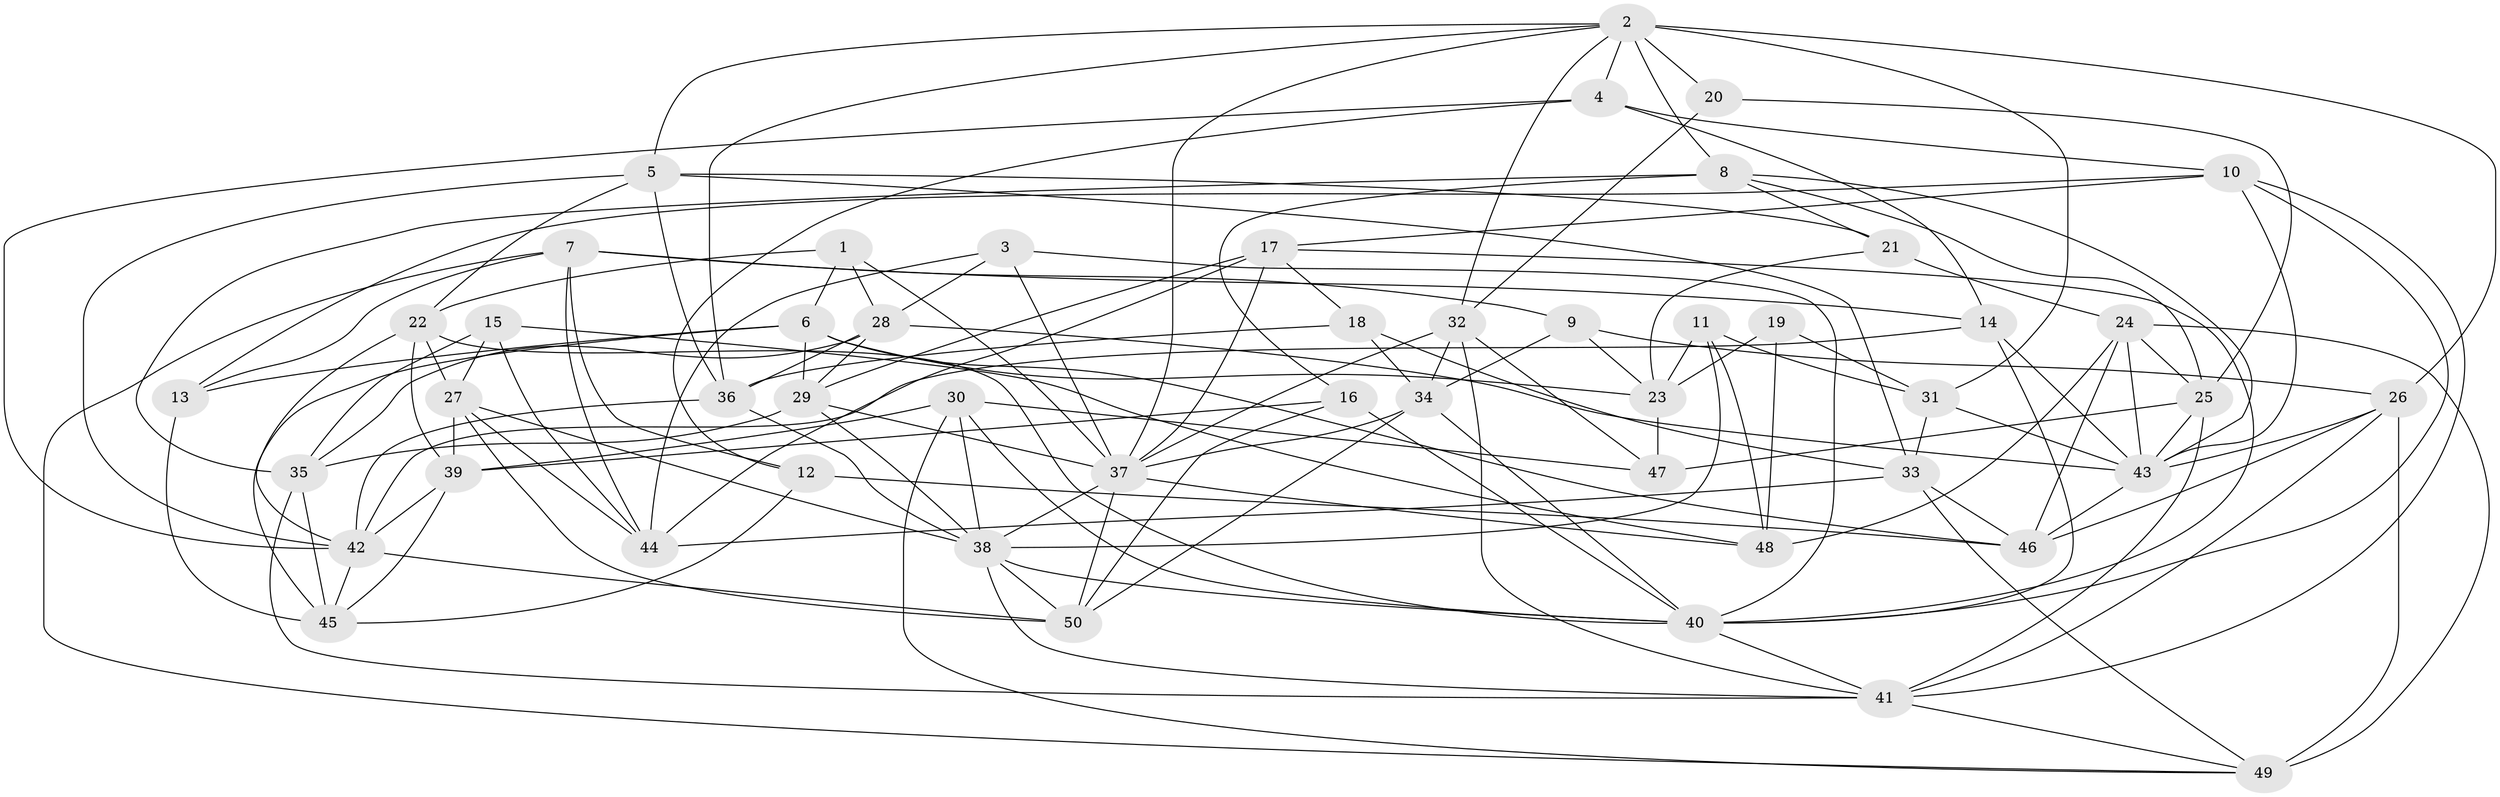 // original degree distribution, {4: 1.0}
// Generated by graph-tools (version 1.1) at 2025/26/03/09/25 03:26:51]
// undirected, 50 vertices, 144 edges
graph export_dot {
graph [start="1"]
  node [color=gray90,style=filled];
  1;
  2;
  3;
  4;
  5;
  6;
  7;
  8;
  9;
  10;
  11;
  12;
  13;
  14;
  15;
  16;
  17;
  18;
  19;
  20;
  21;
  22;
  23;
  24;
  25;
  26;
  27;
  28;
  29;
  30;
  31;
  32;
  33;
  34;
  35;
  36;
  37;
  38;
  39;
  40;
  41;
  42;
  43;
  44;
  45;
  46;
  47;
  48;
  49;
  50;
  1 -- 6 [weight=1.0];
  1 -- 22 [weight=1.0];
  1 -- 28 [weight=1.0];
  1 -- 37 [weight=1.0];
  2 -- 4 [weight=1.0];
  2 -- 5 [weight=1.0];
  2 -- 8 [weight=1.0];
  2 -- 20 [weight=2.0];
  2 -- 26 [weight=1.0];
  2 -- 31 [weight=1.0];
  2 -- 32 [weight=1.0];
  2 -- 36 [weight=1.0];
  2 -- 37 [weight=1.0];
  3 -- 28 [weight=1.0];
  3 -- 37 [weight=1.0];
  3 -- 40 [weight=1.0];
  3 -- 44 [weight=1.0];
  4 -- 10 [weight=1.0];
  4 -- 12 [weight=1.0];
  4 -- 14 [weight=2.0];
  4 -- 42 [weight=1.0];
  5 -- 21 [weight=1.0];
  5 -- 22 [weight=1.0];
  5 -- 33 [weight=1.0];
  5 -- 36 [weight=1.0];
  5 -- 42 [weight=1.0];
  6 -- 13 [weight=1.0];
  6 -- 23 [weight=1.0];
  6 -- 29 [weight=1.0];
  6 -- 45 [weight=1.0];
  6 -- 46 [weight=1.0];
  7 -- 9 [weight=1.0];
  7 -- 12 [weight=1.0];
  7 -- 13 [weight=1.0];
  7 -- 14 [weight=1.0];
  7 -- 44 [weight=1.0];
  7 -- 49 [weight=1.0];
  8 -- 16 [weight=1.0];
  8 -- 21 [weight=1.0];
  8 -- 25 [weight=1.0];
  8 -- 35 [weight=1.0];
  8 -- 43 [weight=1.0];
  9 -- 23 [weight=1.0];
  9 -- 26 [weight=1.0];
  9 -- 34 [weight=1.0];
  10 -- 13 [weight=1.0];
  10 -- 17 [weight=1.0];
  10 -- 40 [weight=1.0];
  10 -- 41 [weight=1.0];
  10 -- 43 [weight=1.0];
  11 -- 23 [weight=1.0];
  11 -- 31 [weight=1.0];
  11 -- 38 [weight=1.0];
  11 -- 48 [weight=1.0];
  12 -- 45 [weight=1.0];
  12 -- 46 [weight=1.0];
  13 -- 45 [weight=1.0];
  14 -- 40 [weight=1.0];
  14 -- 42 [weight=1.0];
  14 -- 43 [weight=1.0];
  15 -- 27 [weight=1.0];
  15 -- 35 [weight=1.0];
  15 -- 44 [weight=1.0];
  15 -- 48 [weight=1.0];
  16 -- 39 [weight=1.0];
  16 -- 40 [weight=1.0];
  16 -- 50 [weight=1.0];
  17 -- 18 [weight=1.0];
  17 -- 29 [weight=1.0];
  17 -- 37 [weight=1.0];
  17 -- 40 [weight=1.0];
  17 -- 44 [weight=1.0];
  18 -- 33 [weight=1.0];
  18 -- 34 [weight=1.0];
  18 -- 36 [weight=1.0];
  19 -- 23 [weight=1.0];
  19 -- 31 [weight=1.0];
  19 -- 48 [weight=2.0];
  20 -- 25 [weight=1.0];
  20 -- 32 [weight=1.0];
  21 -- 23 [weight=1.0];
  21 -- 24 [weight=1.0];
  22 -- 27 [weight=1.0];
  22 -- 39 [weight=1.0];
  22 -- 40 [weight=1.0];
  22 -- 42 [weight=1.0];
  23 -- 47 [weight=1.0];
  24 -- 25 [weight=1.0];
  24 -- 43 [weight=1.0];
  24 -- 46 [weight=1.0];
  24 -- 48 [weight=1.0];
  24 -- 49 [weight=1.0];
  25 -- 41 [weight=1.0];
  25 -- 43 [weight=1.0];
  25 -- 47 [weight=1.0];
  26 -- 41 [weight=1.0];
  26 -- 43 [weight=1.0];
  26 -- 46 [weight=1.0];
  26 -- 49 [weight=1.0];
  27 -- 38 [weight=1.0];
  27 -- 39 [weight=1.0];
  27 -- 44 [weight=1.0];
  27 -- 50 [weight=1.0];
  28 -- 29 [weight=1.0];
  28 -- 35 [weight=1.0];
  28 -- 36 [weight=1.0];
  28 -- 43 [weight=1.0];
  29 -- 35 [weight=1.0];
  29 -- 37 [weight=1.0];
  29 -- 38 [weight=1.0];
  30 -- 38 [weight=2.0];
  30 -- 39 [weight=1.0];
  30 -- 40 [weight=1.0];
  30 -- 47 [weight=1.0];
  30 -- 49 [weight=1.0];
  31 -- 33 [weight=1.0];
  31 -- 43 [weight=2.0];
  32 -- 34 [weight=1.0];
  32 -- 37 [weight=1.0];
  32 -- 41 [weight=1.0];
  32 -- 47 [weight=1.0];
  33 -- 44 [weight=1.0];
  33 -- 46 [weight=1.0];
  33 -- 49 [weight=1.0];
  34 -- 37 [weight=1.0];
  34 -- 40 [weight=1.0];
  34 -- 50 [weight=1.0];
  35 -- 41 [weight=1.0];
  35 -- 45 [weight=1.0];
  36 -- 38 [weight=1.0];
  36 -- 42 [weight=1.0];
  37 -- 38 [weight=1.0];
  37 -- 48 [weight=1.0];
  37 -- 50 [weight=1.0];
  38 -- 40 [weight=1.0];
  38 -- 41 [weight=1.0];
  38 -- 50 [weight=1.0];
  39 -- 42 [weight=1.0];
  39 -- 45 [weight=1.0];
  40 -- 41 [weight=1.0];
  41 -- 49 [weight=1.0];
  42 -- 45 [weight=1.0];
  42 -- 50 [weight=1.0];
  43 -- 46 [weight=1.0];
}
